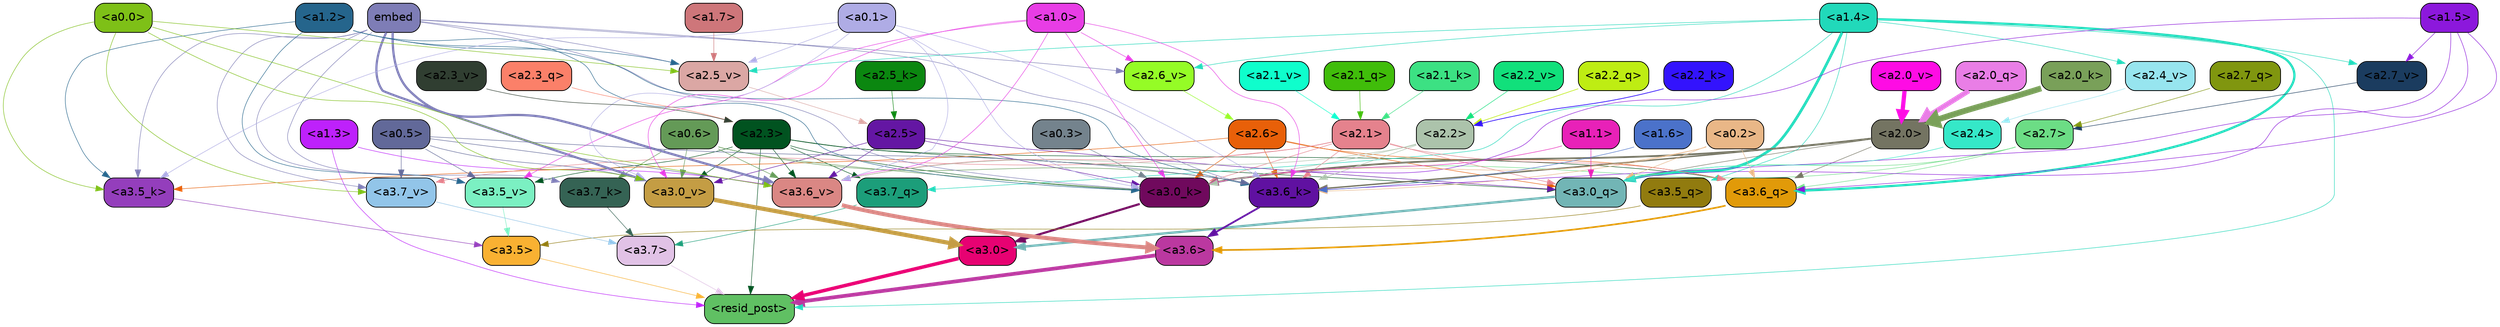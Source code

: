 strict digraph "" {
	graph [bgcolor=transparent,
		layout=dot,
		overlap=false,
		splines=true
	];
	"<a3.7>"	[color=black,
		fillcolor="#e1c2e6",
		fontname=Helvetica,
		shape=box,
		style="filled, rounded"];
	"<resid_post>"	[color=black,
		fillcolor="#60c063",
		fontname=Helvetica,
		shape=box,
		style="filled, rounded"];
	"<a3.7>" -> "<resid_post>"	[color="#e1c2e6",
		penwidth=0.6239100098609924];
	"<a3.6>"	[color=black,
		fillcolor="#bb38a0",
		fontname=Helvetica,
		shape=box,
		style="filled, rounded"];
	"<a3.6>" -> "<resid_post>"	[color="#bb38a0",
		penwidth=4.569062113761902];
	"<a3.5>"	[color=black,
		fillcolor="#f9b132",
		fontname=Helvetica,
		shape=box,
		style="filled, rounded"];
	"<a3.5>" -> "<resid_post>"	[color="#f9b132",
		penwidth=0.6];
	"<a3.0>"	[color=black,
		fillcolor="#e70272",
		fontname=Helvetica,
		shape=box,
		style="filled, rounded"];
	"<a3.0>" -> "<resid_post>"	[color="#e70272",
		penwidth=4.283544182777405];
	"<a2.3>"	[color=black,
		fillcolor="#015320",
		fontname=Helvetica,
		shape=box,
		style="filled, rounded"];
	"<a2.3>" -> "<resid_post>"	[color="#015320",
		penwidth=0.6];
	"<a3.7_q>"	[color=black,
		fillcolor="#1c9e7a",
		fontname=Helvetica,
		shape=box,
		style="filled, rounded"];
	"<a2.3>" -> "<a3.7_q>"	[color="#015320",
		penwidth=0.6];
	"<a3.6_q>"	[color=black,
		fillcolor="#e19a09",
		fontname=Helvetica,
		shape=box,
		style="filled, rounded"];
	"<a2.3>" -> "<a3.6_q>"	[color="#015320",
		penwidth=0.6];
	"<a3.0_q>"	[color=black,
		fillcolor="#72b5b5",
		fontname=Helvetica,
		shape=box,
		style="filled, rounded"];
	"<a2.3>" -> "<a3.0_q>"	[color="#015320",
		penwidth=0.6];
	"<a3.0_k>"	[color=black,
		fillcolor="#70095d",
		fontname=Helvetica,
		shape=box,
		style="filled, rounded"];
	"<a2.3>" -> "<a3.0_k>"	[color="#015320",
		penwidth=0.6];
	"<a3.6_v>"	[color=black,
		fillcolor="#da8784",
		fontname=Helvetica,
		shape=box,
		style="filled, rounded"];
	"<a2.3>" -> "<a3.6_v>"	[color="#015320",
		penwidth=0.6];
	"<a3.5_v>"	[color=black,
		fillcolor="#7bf0c2",
		fontname=Helvetica,
		shape=box,
		style="filled, rounded"];
	"<a2.3>" -> "<a3.5_v>"	[color="#015320",
		penwidth=0.6];
	"<a3.0_v>"	[color=black,
		fillcolor="#c49d44",
		fontname=Helvetica,
		shape=box,
		style="filled, rounded"];
	"<a2.3>" -> "<a3.0_v>"	[color="#015320",
		penwidth=0.6];
	"<a1.4>"	[color=black,
		fillcolor="#21d9ba",
		fontname=Helvetica,
		shape=box,
		style="filled, rounded"];
	"<a1.4>" -> "<resid_post>"	[color="#21d9ba",
		penwidth=0.6];
	"<a1.4>" -> "<a3.7_q>"	[color="#21d9ba",
		penwidth=0.6];
	"<a1.4>" -> "<a3.6_q>"	[color="#21d9ba",
		penwidth=2.7934007048606873];
	"<a3.5_q>"	[color=black,
		fillcolor="#917b0f",
		fontname=Helvetica,
		shape=box,
		style="filled, rounded"];
	"<a1.4>" -> "<a3.5_q>"	[color="#21d9ba",
		penwidth=0.6];
	"<a1.4>" -> "<a3.0_q>"	[color="#21d9ba",
		penwidth=3.340754985809326];
	"<a2.7_v>"	[color=black,
		fillcolor="#1b3c5f",
		fontname=Helvetica,
		shape=box,
		style="filled, rounded"];
	"<a1.4>" -> "<a2.7_v>"	[color="#21d9ba",
		penwidth=0.6];
	"<a2.6_v>"	[color=black,
		fillcolor="#95fc26",
		fontname=Helvetica,
		shape=box,
		style="filled, rounded"];
	"<a1.4>" -> "<a2.6_v>"	[color="#21d9ba",
		penwidth=0.6];
	"<a2.5_v>"	[color=black,
		fillcolor="#dba7a4",
		fontname=Helvetica,
		shape=box,
		style="filled, rounded"];
	"<a1.4>" -> "<a2.5_v>"	[color="#21d9ba",
		penwidth=0.6];
	"<a2.4_v>"	[color=black,
		fillcolor="#97e5ef",
		fontname=Helvetica,
		shape=box,
		style="filled, rounded"];
	"<a1.4>" -> "<a2.4_v>"	[color="#21d9ba",
		penwidth=0.6];
	"<a1.3>"	[color=black,
		fillcolor="#be21fb",
		fontname=Helvetica,
		shape=box,
		style="filled, rounded"];
	"<a1.3>" -> "<resid_post>"	[color="#be21fb",
		penwidth=0.6];
	"<a1.3>" -> "<a3.6_v>"	[color="#be21fb",
		penwidth=0.6];
	"<a3.7_q>" -> "<a3.7>"	[color="#1c9e7a",
		penwidth=0.6];
	"<a3.6_q>" -> "<a3.6>"	[color="#e19a09",
		penwidth=2.0347584784030914];
	"<a3.5_q>" -> "<a3.5>"	[color="#917b0f",
		penwidth=0.6];
	"<a3.0_q>" -> "<a3.0>"	[color="#72b5b5",
		penwidth=2.8635367155075073];
	"<a3.7_k>"	[color=black,
		fillcolor="#356354",
		fontname=Helvetica,
		shape=box,
		style="filled, rounded"];
	"<a3.7_k>" -> "<a3.7>"	[color="#356354",
		penwidth=0.6];
	"<a3.6_k>"	[color=black,
		fillcolor="#6011a1",
		fontname=Helvetica,
		shape=box,
		style="filled, rounded"];
	"<a3.6_k>" -> "<a3.6>"	[color="#6011a1",
		penwidth=2.1760786175727844];
	"<a3.5_k>"	[color=black,
		fillcolor="#943ebc",
		fontname=Helvetica,
		shape=box,
		style="filled, rounded"];
	"<a3.5_k>" -> "<a3.5>"	[color="#943ebc",
		penwidth=0.6];
	"<a3.0_k>" -> "<a3.0>"	[color="#70095d",
		penwidth=2.632905662059784];
	"<a3.7_v>"	[color=black,
		fillcolor="#92c5e9",
		fontname=Helvetica,
		shape=box,
		style="filled, rounded"];
	"<a3.7_v>" -> "<a3.7>"	[color="#92c5e9",
		penwidth=0.6];
	"<a3.6_v>" -> "<a3.6>"	[color="#da8784",
		penwidth=4.981305837631226];
	"<a3.5_v>" -> "<a3.5>"	[color="#7bf0c2",
		penwidth=0.6];
	"<a3.0_v>" -> "<a3.0>"	[color="#c49d44",
		penwidth=5.168330669403076];
	"<a2.7>"	[color=black,
		fillcolor="#6cdd85",
		fontname=Helvetica,
		shape=box,
		style="filled, rounded"];
	"<a2.7>" -> "<a3.6_q>"	[color="#6cdd85",
		penwidth=0.6];
	"<a2.7>" -> "<a3.0_q>"	[color="#6cdd85",
		penwidth=0.6];
	"<a2.7>" -> "<a3.0_k>"	[color="#6cdd85",
		penwidth=0.6];
	"<a2.6>"	[color=black,
		fillcolor="#e86009",
		fontname=Helvetica,
		shape=box,
		style="filled, rounded"];
	"<a2.6>" -> "<a3.6_q>"	[color="#e86009",
		penwidth=0.6];
	"<a2.6>" -> "<a3.0_q>"	[color="#e86009",
		penwidth=0.6];
	"<a2.6>" -> "<a3.6_k>"	[color="#e86009",
		penwidth=0.6];
	"<a2.6>" -> "<a3.5_k>"	[color="#e86009",
		penwidth=0.6];
	"<a2.6>" -> "<a3.0_k>"	[color="#e86009",
		penwidth=0.6];
	"<a2.1>"	[color=black,
		fillcolor="#e5828d",
		fontname=Helvetica,
		shape=box,
		style="filled, rounded"];
	"<a2.1>" -> "<a3.6_q>"	[color="#e5828d",
		penwidth=0.6];
	"<a2.1>" -> "<a3.0_q>"	[color="#e5828d",
		penwidth=0.6];
	"<a2.1>" -> "<a3.6_k>"	[color="#e5828d",
		penwidth=0.6];
	"<a2.1>" -> "<a3.0_k>"	[color="#e5828d",
		penwidth=0.6];
	"<a2.1>" -> "<a3.7_v>"	[color="#e5828d",
		penwidth=0.6];
	"<a2.1>" -> "<a3.6_v>"	[color="#e5828d",
		penwidth=0.6];
	"<a2.0>"	[color=black,
		fillcolor="#747462",
		fontname=Helvetica,
		shape=box,
		style="filled, rounded"];
	"<a2.0>" -> "<a3.6_q>"	[color="#747462",
		penwidth=0.6];
	"<a2.0>" -> "<a3.0_q>"	[color="#747462",
		penwidth=0.6];
	"<a2.0>" -> "<a3.6_k>"	[color="#747462",
		penwidth=1.6382827460765839];
	"<a2.0>" -> "<a3.0_k>"	[color="#747462",
		penwidth=2.161143198609352];
	"<a1.5>"	[color=black,
		fillcolor="#8c18dc",
		fontname=Helvetica,
		shape=box,
		style="filled, rounded"];
	"<a1.5>" -> "<a3.6_q>"	[color="#8c18dc",
		penwidth=0.6];
	"<a1.5>" -> "<a3.0_q>"	[color="#8c18dc",
		penwidth=0.6];
	"<a1.5>" -> "<a3.6_k>"	[color="#8c18dc",
		penwidth=0.6];
	"<a1.5>" -> "<a3.0_k>"	[color="#8c18dc",
		penwidth=0.6];
	"<a1.5>" -> "<a2.7_v>"	[color="#8c18dc",
		penwidth=0.6];
	"<a0.2>"	[color=black,
		fillcolor="#e9b787",
		fontname=Helvetica,
		shape=box,
		style="filled, rounded"];
	"<a0.2>" -> "<a3.6_q>"	[color="#e9b787",
		penwidth=0.6];
	"<a0.2>" -> "<a3.0_q>"	[color="#e9b787",
		penwidth=0.6];
	"<a0.2>" -> "<a3.6_k>"	[color="#e9b787",
		penwidth=0.6];
	"<a0.2>" -> "<a3.0_k>"	[color="#e9b787",
		penwidth=0.6];
	"<a2.5>"	[color=black,
		fillcolor="#6416a3",
		fontname=Helvetica,
		shape=box,
		style="filled, rounded"];
	"<a2.5>" -> "<a3.0_q>"	[color="#6416a3",
		penwidth=0.6];
	"<a2.5>" -> "<a3.0_k>"	[color="#6416a3",
		penwidth=0.6];
	"<a2.5>" -> "<a3.6_v>"	[color="#6416a3",
		penwidth=0.6];
	"<a2.5>" -> "<a3.0_v>"	[color="#6416a3",
		penwidth=0.6];
	"<a2.4>"	[color=black,
		fillcolor="#35e8c8",
		fontname=Helvetica,
		shape=box,
		style="filled, rounded"];
	"<a2.4>" -> "<a3.0_q>"	[color="#35e8c8",
		penwidth=0.6];
	"<a1.1>"	[color=black,
		fillcolor="#e821b8",
		fontname=Helvetica,
		shape=box,
		style="filled, rounded"];
	"<a1.1>" -> "<a3.0_q>"	[color="#e821b8",
		penwidth=0.6];
	"<a1.1>" -> "<a3.0_k>"	[color="#e821b8",
		penwidth=0.6];
	"<a0.6>"	[color=black,
		fillcolor="#649a57",
		fontname=Helvetica,
		shape=box,
		style="filled, rounded"];
	"<a0.6>" -> "<a3.7_k>"	[color="#649a57",
		penwidth=0.6];
	"<a0.6>" -> "<a3.6_k>"	[color="#649a57",
		penwidth=0.6];
	"<a0.6>" -> "<a3.0_k>"	[color="#649a57",
		penwidth=0.6];
	"<a0.6>" -> "<a3.6_v>"	[color="#649a57",
		penwidth=0.6];
	"<a0.6>" -> "<a3.0_v>"	[color="#649a57",
		penwidth=0.6];
	embed	[color=black,
		fillcolor="#7e7db6",
		fontname=Helvetica,
		shape=box,
		style="filled, rounded"];
	embed -> "<a3.7_k>"	[color="#7e7db6",
		penwidth=0.6];
	embed -> "<a3.6_k>"	[color="#7e7db6",
		penwidth=0.6];
	embed -> "<a3.5_k>"	[color="#7e7db6",
		penwidth=0.6];
	embed -> "<a3.0_k>"	[color="#7e7db6",
		penwidth=0.6];
	embed -> "<a3.7_v>"	[color="#7e7db6",
		penwidth=0.6];
	embed -> "<a3.6_v>"	[color="#7e7db6",
		penwidth=2.7825746536254883];
	embed -> "<a3.5_v>"	[color="#7e7db6",
		penwidth=0.6];
	embed -> "<a3.0_v>"	[color="#7e7db6",
		penwidth=2.6950180530548096];
	embed -> "<a2.6_v>"	[color="#7e7db6",
		penwidth=0.6];
	embed -> "<a2.5_v>"	[color="#7e7db6",
		penwidth=0.6];
	"<a2.2>"	[color=black,
		fillcolor="#acc3ab",
		fontname=Helvetica,
		shape=box,
		style="filled, rounded"];
	"<a2.2>" -> "<a3.6_k>"	[color="#acc3ab",
		penwidth=0.6];
	"<a2.2>" -> "<a3.0_k>"	[color="#acc3ab",
		penwidth=0.6];
	"<a2.2>" -> "<a3.6_v>"	[color="#acc3ab",
		penwidth=0.6];
	"<a1.6>"	[color=black,
		fillcolor="#4b72ca",
		fontname=Helvetica,
		shape=box,
		style="filled, rounded"];
	"<a1.6>" -> "<a3.6_k>"	[color="#4b72ca",
		penwidth=0.6];
	"<a1.2>"	[color=black,
		fillcolor="#25658c",
		fontname=Helvetica,
		shape=box,
		style="filled, rounded"];
	"<a1.2>" -> "<a3.6_k>"	[color="#25658c",
		penwidth=0.6];
	"<a1.2>" -> "<a3.5_k>"	[color="#25658c",
		penwidth=0.6];
	"<a1.2>" -> "<a3.0_k>"	[color="#25658c",
		penwidth=0.6];
	"<a1.2>" -> "<a3.5_v>"	[color="#25658c",
		penwidth=0.6];
	"<a1.2>" -> "<a2.5_v>"	[color="#25658c",
		penwidth=0.6];
	"<a1.0>"	[color=black,
		fillcolor="#e83de5",
		fontname=Helvetica,
		shape=box,
		style="filled, rounded"];
	"<a1.0>" -> "<a3.6_k>"	[color="#e83de5",
		penwidth=0.6];
	"<a1.0>" -> "<a3.0_k>"	[color="#e83de5",
		penwidth=0.6];
	"<a1.0>" -> "<a3.6_v>"	[color="#e83de5",
		penwidth=0.6];
	"<a1.0>" -> "<a3.5_v>"	[color="#e83de5",
		penwidth=0.6];
	"<a1.0>" -> "<a3.0_v>"	[color="#e83de5",
		penwidth=0.6];
	"<a1.0>" -> "<a2.6_v>"	[color="#e83de5",
		penwidth=0.6];
	"<a0.5>"	[color=black,
		fillcolor="#626999",
		fontname=Helvetica,
		shape=box,
		style="filled, rounded"];
	"<a0.5>" -> "<a3.6_k>"	[color="#626999",
		penwidth=0.6];
	"<a0.5>" -> "<a3.7_v>"	[color="#626999",
		penwidth=0.6];
	"<a0.5>" -> "<a3.6_v>"	[color="#626999",
		penwidth=0.6];
	"<a0.5>" -> "<a3.5_v>"	[color="#626999",
		penwidth=0.6];
	"<a0.5>" -> "<a3.0_v>"	[color="#626999",
		penwidth=0.6];
	"<a0.1>"	[color=black,
		fillcolor="#aface5",
		fontname=Helvetica,
		shape=box,
		style="filled, rounded"];
	"<a0.1>" -> "<a3.6_k>"	[color="#aface5",
		penwidth=0.6];
	"<a0.1>" -> "<a3.5_k>"	[color="#aface5",
		penwidth=0.6];
	"<a0.1>" -> "<a3.0_k>"	[color="#aface5",
		penwidth=0.6];
	"<a0.1>" -> "<a3.6_v>"	[color="#aface5",
		penwidth=0.6];
	"<a0.1>" -> "<a3.0_v>"	[color="#aface5",
		penwidth=0.6];
	"<a0.1>" -> "<a2.5_v>"	[color="#aface5",
		penwidth=0.6];
	"<a0.0>"	[color=black,
		fillcolor="#7ec017",
		fontname=Helvetica,
		shape=box,
		style="filled, rounded"];
	"<a0.0>" -> "<a3.5_k>"	[color="#7ec017",
		penwidth=0.6];
	"<a0.0>" -> "<a3.7_v>"	[color="#7ec017",
		penwidth=0.6];
	"<a0.0>" -> "<a3.6_v>"	[color="#7ec017",
		penwidth=0.6];
	"<a0.0>" -> "<a3.0_v>"	[color="#7ec017",
		penwidth=0.6];
	"<a0.0>" -> "<a2.5_v>"	[color="#7ec017",
		penwidth=0.6];
	"<a0.3>"	[color=black,
		fillcolor="#74838d",
		fontname=Helvetica,
		shape=box,
		style="filled, rounded"];
	"<a0.3>" -> "<a3.0_k>"	[color="#74838d",
		penwidth=0.6];
	"<a2.7_q>"	[color=black,
		fillcolor="#80960f",
		fontname=Helvetica,
		shape=box,
		style="filled, rounded"];
	"<a2.7_q>" -> "<a2.7>"	[color="#80960f",
		penwidth=0.6];
	"<a2.3_q>"	[color=black,
		fillcolor="#fb8069",
		fontname=Helvetica,
		shape=box,
		style="filled, rounded"];
	"<a2.3_q>" -> "<a2.3>"	[color="#fb8069",
		penwidth=0.6];
	"<a2.2_q>"	[color=black,
		fillcolor="#beed13",
		fontname=Helvetica,
		shape=box,
		style="filled, rounded"];
	"<a2.2_q>" -> "<a2.2>"	[color="#beed13",
		penwidth=0.7553567886352539];
	"<a2.1_q>"	[color=black,
		fillcolor="#40bd0a",
		fontname=Helvetica,
		shape=box,
		style="filled, rounded"];
	"<a2.1_q>" -> "<a2.1>"	[color="#40bd0a",
		penwidth=0.6];
	"<a2.0_q>"	[color=black,
		fillcolor="#e97ee6",
		fontname=Helvetica,
		shape=box,
		style="filled, rounded"];
	"<a2.0_q>" -> "<a2.0>"	[color="#e97ee6",
		penwidth=6.256794691085815];
	"<a2.5_k>"	[color=black,
		fillcolor="#0b8710",
		fontname=Helvetica,
		shape=box,
		style="filled, rounded"];
	"<a2.5_k>" -> "<a2.5>"	[color="#0b8710",
		penwidth=0.6];
	"<a2.2_k>"	[color=black,
		fillcolor="#3313fd",
		fontname=Helvetica,
		shape=box,
		style="filled, rounded"];
	"<a2.2_k>" -> "<a2.2>"	[color="#3313fd",
		penwidth=0.8854708671569824];
	"<a2.1_k>"	[color=black,
		fillcolor="#3ce183",
		fontname=Helvetica,
		shape=box,
		style="filled, rounded"];
	"<a2.1_k>" -> "<a2.1>"	[color="#3ce183",
		penwidth=0.6];
	"<a2.0_k>"	[color=black,
		fillcolor="#79a059",
		fontname=Helvetica,
		shape=box,
		style="filled, rounded"];
	"<a2.0_k>" -> "<a2.0>"	[color="#79a059",
		penwidth=7.231504917144775];
	"<a2.7_v>" -> "<a2.7>"	[color="#1b3c5f",
		penwidth=0.6];
	"<a2.6_v>" -> "<a2.6>"	[color="#95fc26",
		penwidth=0.6];
	"<a2.5_v>" -> "<a2.5>"	[color="#dba7a4",
		penwidth=0.6];
	"<a2.4_v>" -> "<a2.4>"	[color="#97e5ef",
		penwidth=0.6];
	"<a2.3_v>"	[color=black,
		fillcolor="#303e31",
		fontname=Helvetica,
		shape=box,
		style="filled, rounded"];
	"<a2.3_v>" -> "<a2.3>"	[color="#303e31",
		penwidth=0.6];
	"<a2.2_v>"	[color=black,
		fillcolor="#11e07b",
		fontname=Helvetica,
		shape=box,
		style="filled, rounded"];
	"<a2.2_v>" -> "<a2.2>"	[color="#11e07b",
		penwidth=0.6];
	"<a2.1_v>"	[color=black,
		fillcolor="#0ffecc",
		fontname=Helvetica,
		shape=box,
		style="filled, rounded"];
	"<a2.1_v>" -> "<a2.1>"	[color="#0ffecc",
		penwidth=0.6];
	"<a2.0_v>"	[color=black,
		fillcolor="#fe0ce4",
		fontname=Helvetica,
		shape=box,
		style="filled, rounded"];
	"<a2.0_v>" -> "<a2.0>"	[color="#fe0ce4",
		penwidth=5.231471925973892];
	"<a1.7>"	[color=black,
		fillcolor="#ce767a",
		fontname=Helvetica,
		shape=box,
		style="filled, rounded"];
	"<a1.7>" -> "<a2.5_v>"	[color="#ce767a",
		penwidth=0.6];
}
